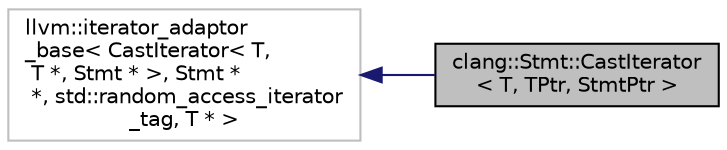 digraph "clang::Stmt::CastIterator&lt; T, TPtr, StmtPtr &gt;"
{
 // LATEX_PDF_SIZE
  bgcolor="transparent";
  edge [fontname="Helvetica",fontsize="10",labelfontname="Helvetica",labelfontsize="10"];
  node [fontname="Helvetica",fontsize="10",shape=record];
  rankdir="LR";
  Node1 [label="clang::Stmt::CastIterator\l\< T, TPtr, StmtPtr \>",height=0.2,width=0.4,color="black", fillcolor="grey75", style="filled", fontcolor="black",tooltip="Iterator for iterating over Stmt * arrays that contain only T *."];
  Node2 -> Node1 [dir="back",color="midnightblue",fontsize="10",style="solid",fontname="Helvetica"];
  Node2 [label="llvm::iterator_adaptor\l_base\< CastIterator\< T,\l T *, Stmt * \>, Stmt *\l *, std::random_access_iterator\l_tag, T * \>",height=0.2,width=0.4,color="grey75",tooltip=" "];
}

